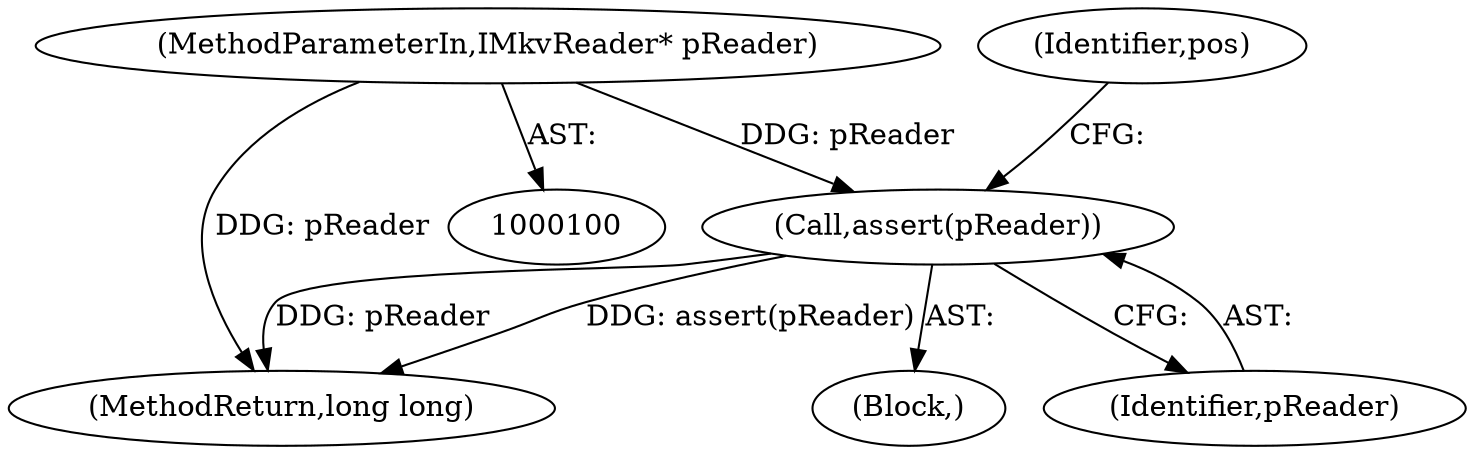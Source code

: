 digraph "1_Android_cc274e2abe8b2a6698a5c47d8aa4bb45f1f9538d_66@API" {
"1000105" [label="(Call,assert(pReader))"];
"1000101" [label="(MethodParameterIn,IMkvReader* pReader)"];
"1000161" [label="(MethodReturn,long long)"];
"1000109" [label="(Identifier,pos)"];
"1000101" [label="(MethodParameterIn,IMkvReader* pReader)"];
"1000104" [label="(Block,)"];
"1000105" [label="(Call,assert(pReader))"];
"1000106" [label="(Identifier,pReader)"];
"1000105" -> "1000104"  [label="AST: "];
"1000105" -> "1000106"  [label="CFG: "];
"1000106" -> "1000105"  [label="AST: "];
"1000109" -> "1000105"  [label="CFG: "];
"1000105" -> "1000161"  [label="DDG: assert(pReader)"];
"1000105" -> "1000161"  [label="DDG: pReader"];
"1000101" -> "1000105"  [label="DDG: pReader"];
"1000101" -> "1000100"  [label="AST: "];
"1000101" -> "1000161"  [label="DDG: pReader"];
}
